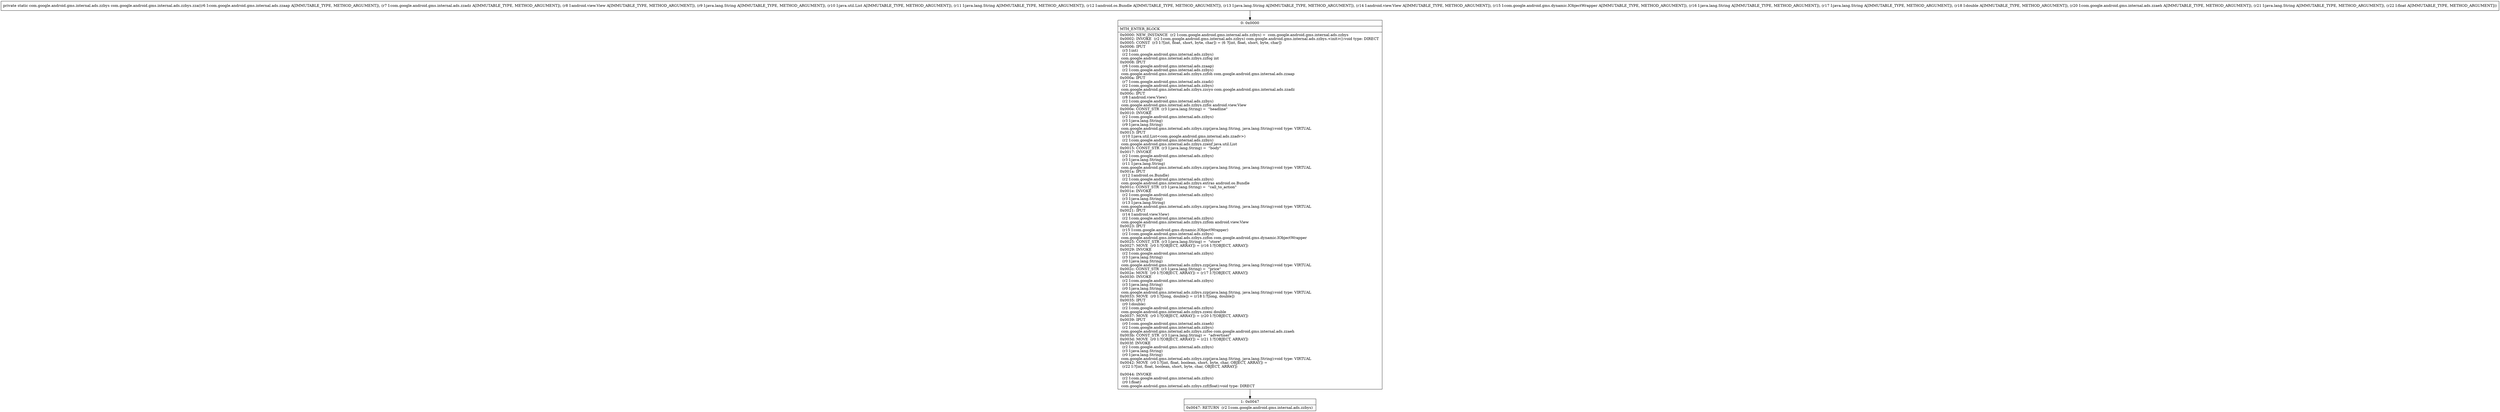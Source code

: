 digraph "CFG forcom.google.android.gms.internal.ads.zzbys.zza(Lcom\/google\/android\/gms\/internal\/ads\/zzaap;Lcom\/google\/android\/gms\/internal\/ads\/zzadz;Landroid\/view\/View;Ljava\/lang\/String;Ljava\/util\/List;Ljava\/lang\/String;Landroid\/os\/Bundle;Ljava\/lang\/String;Landroid\/view\/View;Lcom\/google\/android\/gms\/dynamic\/IObjectWrapper;Ljava\/lang\/String;Ljava\/lang\/String;DLcom\/google\/android\/gms\/internal\/ads\/zzaeh;Ljava\/lang\/String;F)Lcom\/google\/android\/gms\/internal\/ads\/zzbys;" {
Node_0 [shape=record,label="{0\:\ 0x0000|MTH_ENTER_BLOCK\l|0x0000: NEW_INSTANCE  (r2 I:com.google.android.gms.internal.ads.zzbys) =  com.google.android.gms.internal.ads.zzbys \l0x0002: INVOKE  (r2 I:com.google.android.gms.internal.ads.zzbys) com.google.android.gms.internal.ads.zzbys.\<init\>():void type: DIRECT \l0x0005: CONST  (r3 I:?[int, float, short, byte, char]) = (6 ?[int, float, short, byte, char]) \l0x0006: IPUT  \l  (r3 I:int)\l  (r2 I:com.google.android.gms.internal.ads.zzbys)\l com.google.android.gms.internal.ads.zzbys.zzfog int \l0x0008: IPUT  \l  (r6 I:com.google.android.gms.internal.ads.zzaap)\l  (r2 I:com.google.android.gms.internal.ads.zzbys)\l com.google.android.gms.internal.ads.zzbys.zzfoh com.google.android.gms.internal.ads.zzaap \l0x000a: IPUT  \l  (r7 I:com.google.android.gms.internal.ads.zzadz)\l  (r2 I:com.google.android.gms.internal.ads.zzbys)\l com.google.android.gms.internal.ads.zzbys.zzcyo com.google.android.gms.internal.ads.zzadz \l0x000c: IPUT  \l  (r8 I:android.view.View)\l  (r2 I:com.google.android.gms.internal.ads.zzbys)\l com.google.android.gms.internal.ads.zzbys.zzfoi android.view.View \l0x000e: CONST_STR  (r3 I:java.lang.String) =  \"headline\" \l0x0010: INVOKE  \l  (r2 I:com.google.android.gms.internal.ads.zzbys)\l  (r3 I:java.lang.String)\l  (r9 I:java.lang.String)\l com.google.android.gms.internal.ads.zzbys.zzp(java.lang.String, java.lang.String):void type: VIRTUAL \l0x0013: IPUT  \l  (r10 I:java.util.List\<com.google.android.gms.internal.ads.zzadv\>)\l  (r2 I:com.google.android.gms.internal.ads.zzbys)\l com.google.android.gms.internal.ads.zzbys.zzenf java.util.List \l0x0015: CONST_STR  (r3 I:java.lang.String) =  \"body\" \l0x0017: INVOKE  \l  (r2 I:com.google.android.gms.internal.ads.zzbys)\l  (r3 I:java.lang.String)\l  (r11 I:java.lang.String)\l com.google.android.gms.internal.ads.zzbys.zzp(java.lang.String, java.lang.String):void type: VIRTUAL \l0x001a: IPUT  \l  (r12 I:android.os.Bundle)\l  (r2 I:com.google.android.gms.internal.ads.zzbys)\l com.google.android.gms.internal.ads.zzbys.extras android.os.Bundle \l0x001c: CONST_STR  (r3 I:java.lang.String) =  \"call_to_action\" \l0x001e: INVOKE  \l  (r2 I:com.google.android.gms.internal.ads.zzbys)\l  (r3 I:java.lang.String)\l  (r13 I:java.lang.String)\l com.google.android.gms.internal.ads.zzbys.zzp(java.lang.String, java.lang.String):void type: VIRTUAL \l0x0021: IPUT  \l  (r14 I:android.view.View)\l  (r2 I:com.google.android.gms.internal.ads.zzbys)\l com.google.android.gms.internal.ads.zzbys.zzfom android.view.View \l0x0023: IPUT  \l  (r15 I:com.google.android.gms.dynamic.IObjectWrapper)\l  (r2 I:com.google.android.gms.internal.ads.zzbys)\l com.google.android.gms.internal.ads.zzbys.zzfon com.google.android.gms.dynamic.IObjectWrapper \l0x0025: CONST_STR  (r3 I:java.lang.String) =  \"store\" \l0x0027: MOVE  (r0 I:?[OBJECT, ARRAY]) = (r16 I:?[OBJECT, ARRAY]) \l0x0029: INVOKE  \l  (r2 I:com.google.android.gms.internal.ads.zzbys)\l  (r3 I:java.lang.String)\l  (r0 I:java.lang.String)\l com.google.android.gms.internal.ads.zzbys.zzp(java.lang.String, java.lang.String):void type: VIRTUAL \l0x002c: CONST_STR  (r3 I:java.lang.String) =  \"price\" \l0x002e: MOVE  (r0 I:?[OBJECT, ARRAY]) = (r17 I:?[OBJECT, ARRAY]) \l0x0030: INVOKE  \l  (r2 I:com.google.android.gms.internal.ads.zzbys)\l  (r3 I:java.lang.String)\l  (r0 I:java.lang.String)\l com.google.android.gms.internal.ads.zzbys.zzp(java.lang.String, java.lang.String):void type: VIRTUAL \l0x0033: MOVE  (r0 I:?[long, double]) = (r18 I:?[long, double]) \l0x0035: IPUT  \l  (r0 I:double)\l  (r2 I:com.google.android.gms.internal.ads.zzbys)\l com.google.android.gms.internal.ads.zzbys.zzeni double \l0x0037: MOVE  (r0 I:?[OBJECT, ARRAY]) = (r20 I:?[OBJECT, ARRAY]) \l0x0039: IPUT  \l  (r0 I:com.google.android.gms.internal.ads.zzaeh)\l  (r2 I:com.google.android.gms.internal.ads.zzbys)\l com.google.android.gms.internal.ads.zzbys.zzfoo com.google.android.gms.internal.ads.zzaeh \l0x003b: CONST_STR  (r3 I:java.lang.String) =  \"advertiser\" \l0x003d: MOVE  (r0 I:?[OBJECT, ARRAY]) = (r21 I:?[OBJECT, ARRAY]) \l0x003f: INVOKE  \l  (r2 I:com.google.android.gms.internal.ads.zzbys)\l  (r3 I:java.lang.String)\l  (r0 I:java.lang.String)\l com.google.android.gms.internal.ads.zzbys.zzp(java.lang.String, java.lang.String):void type: VIRTUAL \l0x0042: MOVE  (r0 I:?[int, float, boolean, short, byte, char, OBJECT, ARRAY]) = \l  (r22 I:?[int, float, boolean, short, byte, char, OBJECT, ARRAY])\l \l0x0044: INVOKE  \l  (r2 I:com.google.android.gms.internal.ads.zzbys)\l  (r0 I:float)\l com.google.android.gms.internal.ads.zzbys.zzf(float):void type: DIRECT \l}"];
Node_1 [shape=record,label="{1\:\ 0x0047|0x0047: RETURN  (r2 I:com.google.android.gms.internal.ads.zzbys) \l}"];
MethodNode[shape=record,label="{private static com.google.android.gms.internal.ads.zzbys com.google.android.gms.internal.ads.zzbys.zza((r6 I:com.google.android.gms.internal.ads.zzaap A[IMMUTABLE_TYPE, METHOD_ARGUMENT]), (r7 I:com.google.android.gms.internal.ads.zzadz A[IMMUTABLE_TYPE, METHOD_ARGUMENT]), (r8 I:android.view.View A[IMMUTABLE_TYPE, METHOD_ARGUMENT]), (r9 I:java.lang.String A[IMMUTABLE_TYPE, METHOD_ARGUMENT]), (r10 I:java.util.List A[IMMUTABLE_TYPE, METHOD_ARGUMENT]), (r11 I:java.lang.String A[IMMUTABLE_TYPE, METHOD_ARGUMENT]), (r12 I:android.os.Bundle A[IMMUTABLE_TYPE, METHOD_ARGUMENT]), (r13 I:java.lang.String A[IMMUTABLE_TYPE, METHOD_ARGUMENT]), (r14 I:android.view.View A[IMMUTABLE_TYPE, METHOD_ARGUMENT]), (r15 I:com.google.android.gms.dynamic.IObjectWrapper A[IMMUTABLE_TYPE, METHOD_ARGUMENT]), (r16 I:java.lang.String A[IMMUTABLE_TYPE, METHOD_ARGUMENT]), (r17 I:java.lang.String A[IMMUTABLE_TYPE, METHOD_ARGUMENT]), (r18 I:double A[IMMUTABLE_TYPE, METHOD_ARGUMENT]), (r20 I:com.google.android.gms.internal.ads.zzaeh A[IMMUTABLE_TYPE, METHOD_ARGUMENT]), (r21 I:java.lang.String A[IMMUTABLE_TYPE, METHOD_ARGUMENT]), (r22 I:float A[IMMUTABLE_TYPE, METHOD_ARGUMENT])) }"];
MethodNode -> Node_0;
Node_0 -> Node_1;
}

